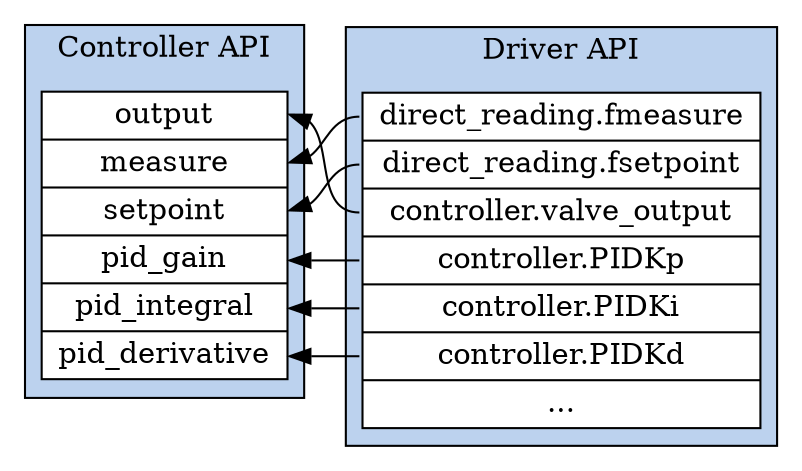 digraph pinout {
	graph [
		rankdir = "RL",
		style = filled, fillcolor = lightsteelblue2
	];
	subgraph cluster_0 {
		label = "Controller API";
		"gui_node" [
			style = filled, fillcolor = white
			label = "<f0> output|<f1> measure|<f2> setpoint| <f3> pid_gain|<f4> pid_integral| <f5> pid_derivative"
			shape = record
			];
	}
	subgraph cluster_1 {
		label = "Driver API";
		"drv_node" [
			style = filled, fillcolor = white
			label = "<f1> direct_reading.fmeasure|<f2> direct_reading.fsetpoint|<f0> controller.valve_output|<f3> controller.PIDKp|<f4> controller.PIDKi|<f5> controller.PIDKd|..."
			shape = record
			];
	}
	{
		/* edge[style=invis] */
		drv_node:f0  -> gui_node:f0 
		drv_node:f1  -> gui_node:f1 
		drv_node:f2  -> gui_node:f2 
		drv_node:f3  -> gui_node:f3 
		drv_node:f4  -> gui_node:f4 
		drv_node:f5  -> gui_node:f5 
	}
}

